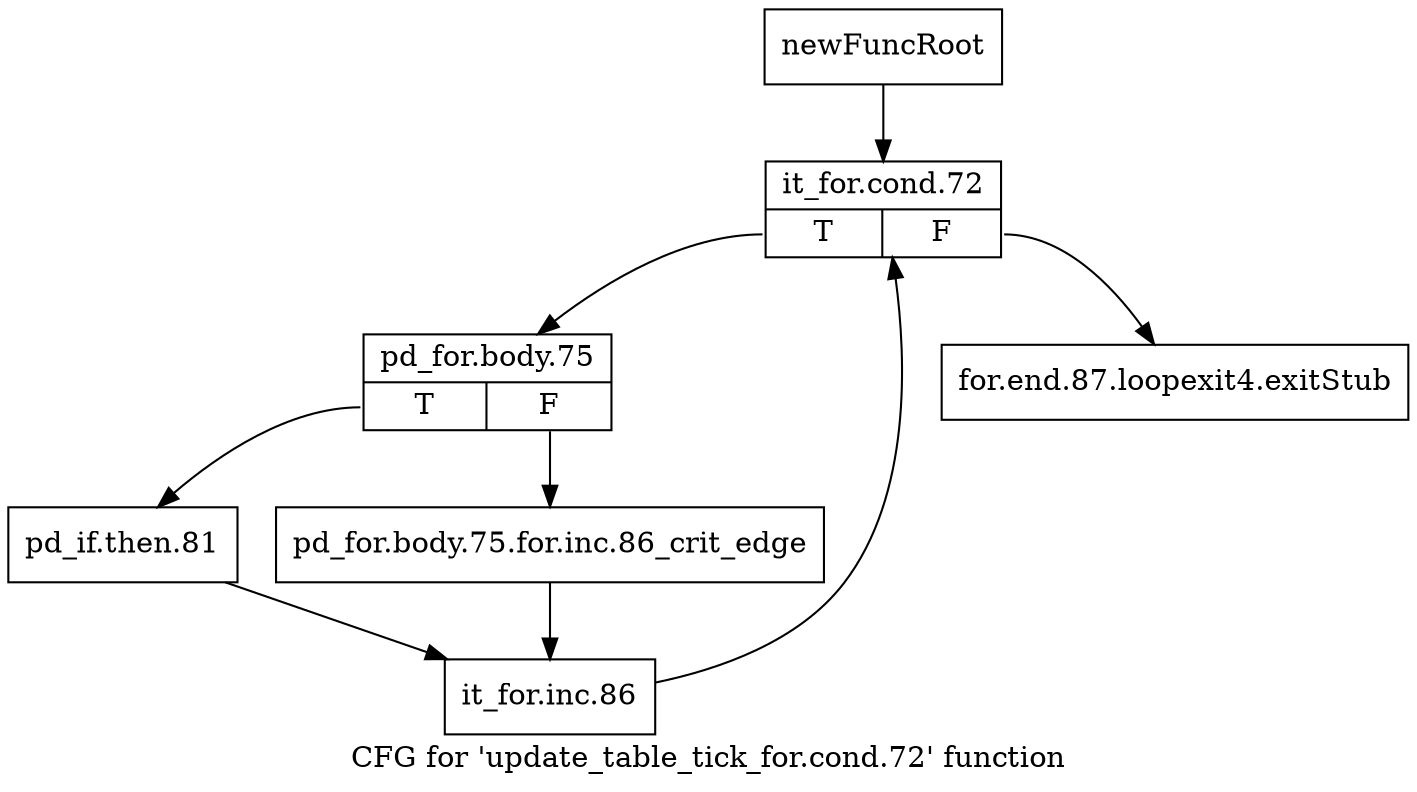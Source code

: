 digraph "CFG for 'update_table_tick_for.cond.72' function" {
	label="CFG for 'update_table_tick_for.cond.72' function";

	Node0xa6b3520 [shape=record,label="{newFuncRoot}"];
	Node0xa6b3520 -> Node0xa6b35c0;
	Node0xa6b3570 [shape=record,label="{for.end.87.loopexit4.exitStub}"];
	Node0xa6b35c0 [shape=record,label="{it_for.cond.72|{<s0>T|<s1>F}}"];
	Node0xa6b35c0:s0 -> Node0xa6b3610;
	Node0xa6b35c0:s1 -> Node0xa6b3570;
	Node0xa6b3610 [shape=record,label="{pd_for.body.75|{<s0>T|<s1>F}}"];
	Node0xa6b3610:s0 -> Node0xa6b36b0;
	Node0xa6b3610:s1 -> Node0xa6b3660;
	Node0xa6b3660 [shape=record,label="{pd_for.body.75.for.inc.86_crit_edge}"];
	Node0xa6b3660 -> Node0xa6b3700;
	Node0xa6b36b0 [shape=record,label="{pd_if.then.81}"];
	Node0xa6b36b0 -> Node0xa6b3700;
	Node0xa6b3700 [shape=record,label="{it_for.inc.86}"];
	Node0xa6b3700 -> Node0xa6b35c0;
}
